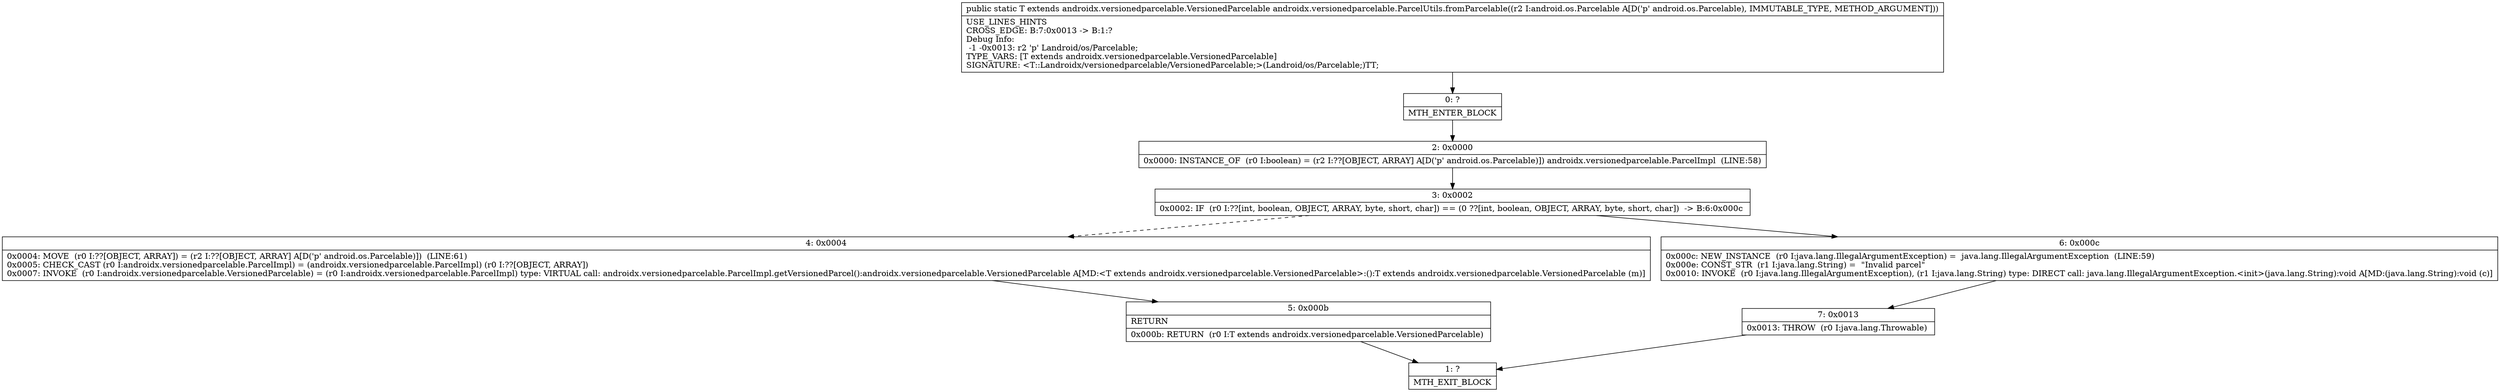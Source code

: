 digraph "CFG forandroidx.versionedparcelable.ParcelUtils.fromParcelable(Landroid\/os\/Parcelable;)Landroidx\/versionedparcelable\/VersionedParcelable;" {
Node_0 [shape=record,label="{0\:\ ?|MTH_ENTER_BLOCK\l}"];
Node_2 [shape=record,label="{2\:\ 0x0000|0x0000: INSTANCE_OF  (r0 I:boolean) = (r2 I:??[OBJECT, ARRAY] A[D('p' android.os.Parcelable)]) androidx.versionedparcelable.ParcelImpl  (LINE:58)\l}"];
Node_3 [shape=record,label="{3\:\ 0x0002|0x0002: IF  (r0 I:??[int, boolean, OBJECT, ARRAY, byte, short, char]) == (0 ??[int, boolean, OBJECT, ARRAY, byte, short, char])  \-\> B:6:0x000c \l}"];
Node_4 [shape=record,label="{4\:\ 0x0004|0x0004: MOVE  (r0 I:??[OBJECT, ARRAY]) = (r2 I:??[OBJECT, ARRAY] A[D('p' android.os.Parcelable)])  (LINE:61)\l0x0005: CHECK_CAST (r0 I:androidx.versionedparcelable.ParcelImpl) = (androidx.versionedparcelable.ParcelImpl) (r0 I:??[OBJECT, ARRAY]) \l0x0007: INVOKE  (r0 I:androidx.versionedparcelable.VersionedParcelable) = (r0 I:androidx.versionedparcelable.ParcelImpl) type: VIRTUAL call: androidx.versionedparcelable.ParcelImpl.getVersionedParcel():androidx.versionedparcelable.VersionedParcelable A[MD:\<T extends androidx.versionedparcelable.VersionedParcelable\>:():T extends androidx.versionedparcelable.VersionedParcelable (m)]\l}"];
Node_5 [shape=record,label="{5\:\ 0x000b|RETURN\l|0x000b: RETURN  (r0 I:T extends androidx.versionedparcelable.VersionedParcelable) \l}"];
Node_1 [shape=record,label="{1\:\ ?|MTH_EXIT_BLOCK\l}"];
Node_6 [shape=record,label="{6\:\ 0x000c|0x000c: NEW_INSTANCE  (r0 I:java.lang.IllegalArgumentException) =  java.lang.IllegalArgumentException  (LINE:59)\l0x000e: CONST_STR  (r1 I:java.lang.String) =  \"Invalid parcel\" \l0x0010: INVOKE  (r0 I:java.lang.IllegalArgumentException), (r1 I:java.lang.String) type: DIRECT call: java.lang.IllegalArgumentException.\<init\>(java.lang.String):void A[MD:(java.lang.String):void (c)]\l}"];
Node_7 [shape=record,label="{7\:\ 0x0013|0x0013: THROW  (r0 I:java.lang.Throwable) \l}"];
MethodNode[shape=record,label="{public static T extends androidx.versionedparcelable.VersionedParcelable androidx.versionedparcelable.ParcelUtils.fromParcelable((r2 I:android.os.Parcelable A[D('p' android.os.Parcelable), IMMUTABLE_TYPE, METHOD_ARGUMENT]))  | USE_LINES_HINTS\lCROSS_EDGE: B:7:0x0013 \-\> B:1:?\lDebug Info:\l  \-1 \-0x0013: r2 'p' Landroid\/os\/Parcelable;\lTYPE_VARS: [T extends androidx.versionedparcelable.VersionedParcelable]\lSIGNATURE: \<T::Landroidx\/versionedparcelable\/VersionedParcelable;\>(Landroid\/os\/Parcelable;)TT;\l}"];
MethodNode -> Node_0;Node_0 -> Node_2;
Node_2 -> Node_3;
Node_3 -> Node_4[style=dashed];
Node_3 -> Node_6;
Node_4 -> Node_5;
Node_5 -> Node_1;
Node_6 -> Node_7;
Node_7 -> Node_1;
}

